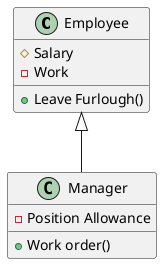 @startuml 015

class Employee{
    # Salary
    - Work
    + Leave Furlough()
}

class Manager{
    - Position Allowance
    + Work order()
}

Employee <|-- Manager
@endunl